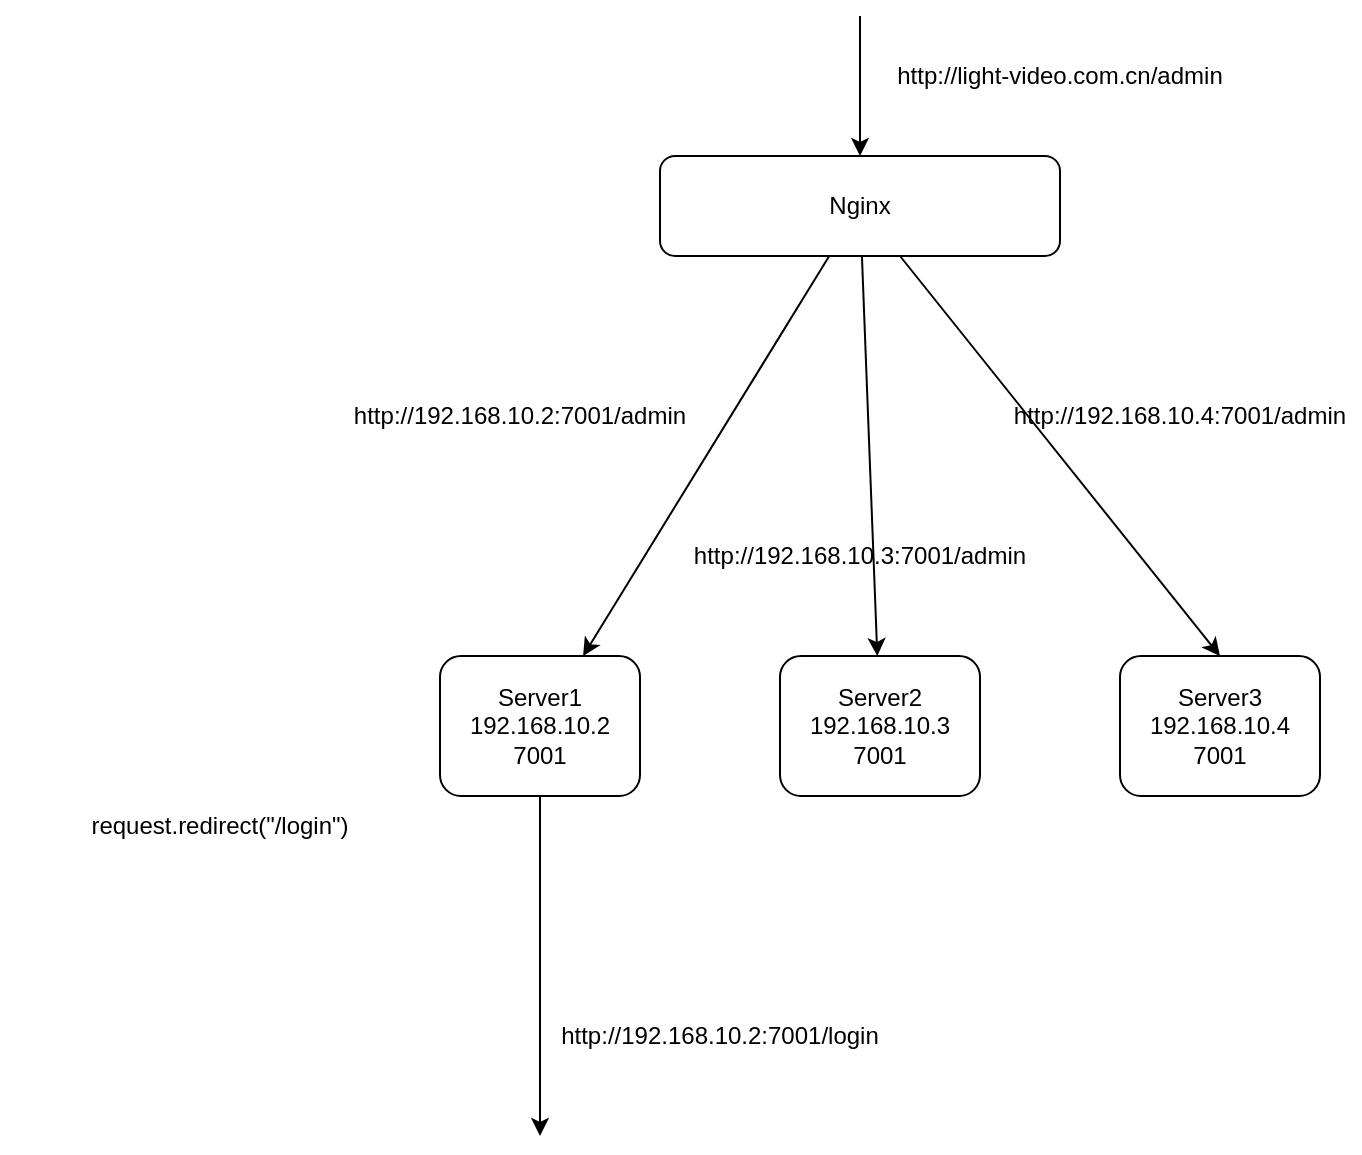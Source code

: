 <mxfile version="12.6.5" type="device"><diagram id="AJYsiSJ8YB2X6hdg93R9" name="Page-1"><mxGraphModel dx="1550" dy="895" grid="1" gridSize="10" guides="1" tooltips="1" connect="1" arrows="1" fold="1" page="1" pageScale="1" pageWidth="2339" pageHeight="3300" math="0" shadow="0"><root><mxCell id="0"/><mxCell id="1" parent="0"/><mxCell id="j4PT__leru6zKWcSqpO3-6" style="rounded=0;orthogonalLoop=1;jettySize=auto;html=1;" edge="1" parent="1" source="j4PT__leru6zKWcSqpO3-1" target="j4PT__leru6zKWcSqpO3-2"><mxGeometry relative="1" as="geometry"/></mxCell><mxCell id="j4PT__leru6zKWcSqpO3-7" style="edgeStyle=none;rounded=0;orthogonalLoop=1;jettySize=auto;html=1;" edge="1" parent="1" source="j4PT__leru6zKWcSqpO3-1" target="j4PT__leru6zKWcSqpO3-3"><mxGeometry relative="1" as="geometry"/></mxCell><mxCell id="j4PT__leru6zKWcSqpO3-8" style="edgeStyle=none;rounded=0;orthogonalLoop=1;jettySize=auto;html=1;entryX=0.5;entryY=0;entryDx=0;entryDy=0;" edge="1" parent="1" source="j4PT__leru6zKWcSqpO3-1" target="j4PT__leru6zKWcSqpO3-4"><mxGeometry relative="1" as="geometry"/></mxCell><mxCell id="j4PT__leru6zKWcSqpO3-1" value="Nginx" style="rounded=1;whiteSpace=wrap;html=1;" vertex="1" parent="1"><mxGeometry x="560" y="80" width="200" height="50" as="geometry"/></mxCell><mxCell id="j4PT__leru6zKWcSqpO3-2" value="Server1&lt;br&gt;192.168.10.2&lt;br&gt;7001" style="rounded=1;whiteSpace=wrap;html=1;" vertex="1" parent="1"><mxGeometry x="450" y="330" width="100" height="70" as="geometry"/></mxCell><mxCell id="j4PT__leru6zKWcSqpO3-3" value="Server2&lt;br&gt;192.168.10.3&lt;br&gt;7001" style="rounded=1;whiteSpace=wrap;html=1;" vertex="1" parent="1"><mxGeometry x="620" y="330" width="100" height="70" as="geometry"/></mxCell><mxCell id="j4PT__leru6zKWcSqpO3-4" value="Server3&lt;br&gt;192.168.10.4&lt;br&gt;7001" style="rounded=1;whiteSpace=wrap;html=1;" vertex="1" parent="1"><mxGeometry x="790" y="330" width="100" height="70" as="geometry"/></mxCell><mxCell id="j4PT__leru6zKWcSqpO3-9" value="http://light-video.com.cn/admin" style="text;html=1;strokeColor=none;fillColor=none;align=center;verticalAlign=middle;whiteSpace=wrap;rounded=0;" vertex="1" parent="1"><mxGeometry x="670" y="30" width="180" height="20" as="geometry"/></mxCell><mxCell id="j4PT__leru6zKWcSqpO3-10" value="" style="endArrow=classic;html=1;entryX=0.5;entryY=0;entryDx=0;entryDy=0;" edge="1" parent="1" target="j4PT__leru6zKWcSqpO3-1"><mxGeometry width="50" height="50" relative="1" as="geometry"><mxPoint x="660" y="10" as="sourcePoint"/><mxPoint x="400" y="120" as="targetPoint"/></mxGeometry></mxCell><mxCell id="j4PT__leru6zKWcSqpO3-12" value="http://192.168.10.2:7001/admin" style="text;html=1;strokeColor=none;fillColor=none;align=center;verticalAlign=middle;whiteSpace=wrap;rounded=0;" vertex="1" parent="1"><mxGeometry x="400" y="200" width="180" height="20" as="geometry"/></mxCell><mxCell id="j4PT__leru6zKWcSqpO3-13" value="http://192.168.10.3:7001/admin" style="text;html=1;strokeColor=none;fillColor=none;align=center;verticalAlign=middle;whiteSpace=wrap;rounded=0;" vertex="1" parent="1"><mxGeometry x="570" y="270" width="180" height="20" as="geometry"/></mxCell><mxCell id="j4PT__leru6zKWcSqpO3-14" value="http://192.168.10.4:7001/admin" style="text;html=1;strokeColor=none;fillColor=none;align=center;verticalAlign=middle;whiteSpace=wrap;rounded=0;" vertex="1" parent="1"><mxGeometry x="730" y="200" width="180" height="20" as="geometry"/></mxCell><mxCell id="j4PT__leru6zKWcSqpO3-15" value="request.redirect(&quot;/login&quot;)" style="text;html=1;strokeColor=none;fillColor=none;align=center;verticalAlign=middle;whiteSpace=wrap;rounded=0;" vertex="1" parent="1"><mxGeometry x="230" y="380" width="220" height="70" as="geometry"/></mxCell><mxCell id="j4PT__leru6zKWcSqpO3-16" value="" style="endArrow=classic;html=1;" edge="1" parent="1" source="j4PT__leru6zKWcSqpO3-2"><mxGeometry width="50" height="50" relative="1" as="geometry"><mxPoint x="490" y="610" as="sourcePoint"/><mxPoint x="500" y="570" as="targetPoint"/></mxGeometry></mxCell><mxCell id="j4PT__leru6zKWcSqpO3-17" value="http://192.168.10.2:7001/login" style="text;html=1;strokeColor=none;fillColor=none;align=center;verticalAlign=middle;whiteSpace=wrap;rounded=0;" vertex="1" parent="1"><mxGeometry x="500" y="510" width="180" height="20" as="geometry"/></mxCell></root></mxGraphModel></diagram></mxfile>